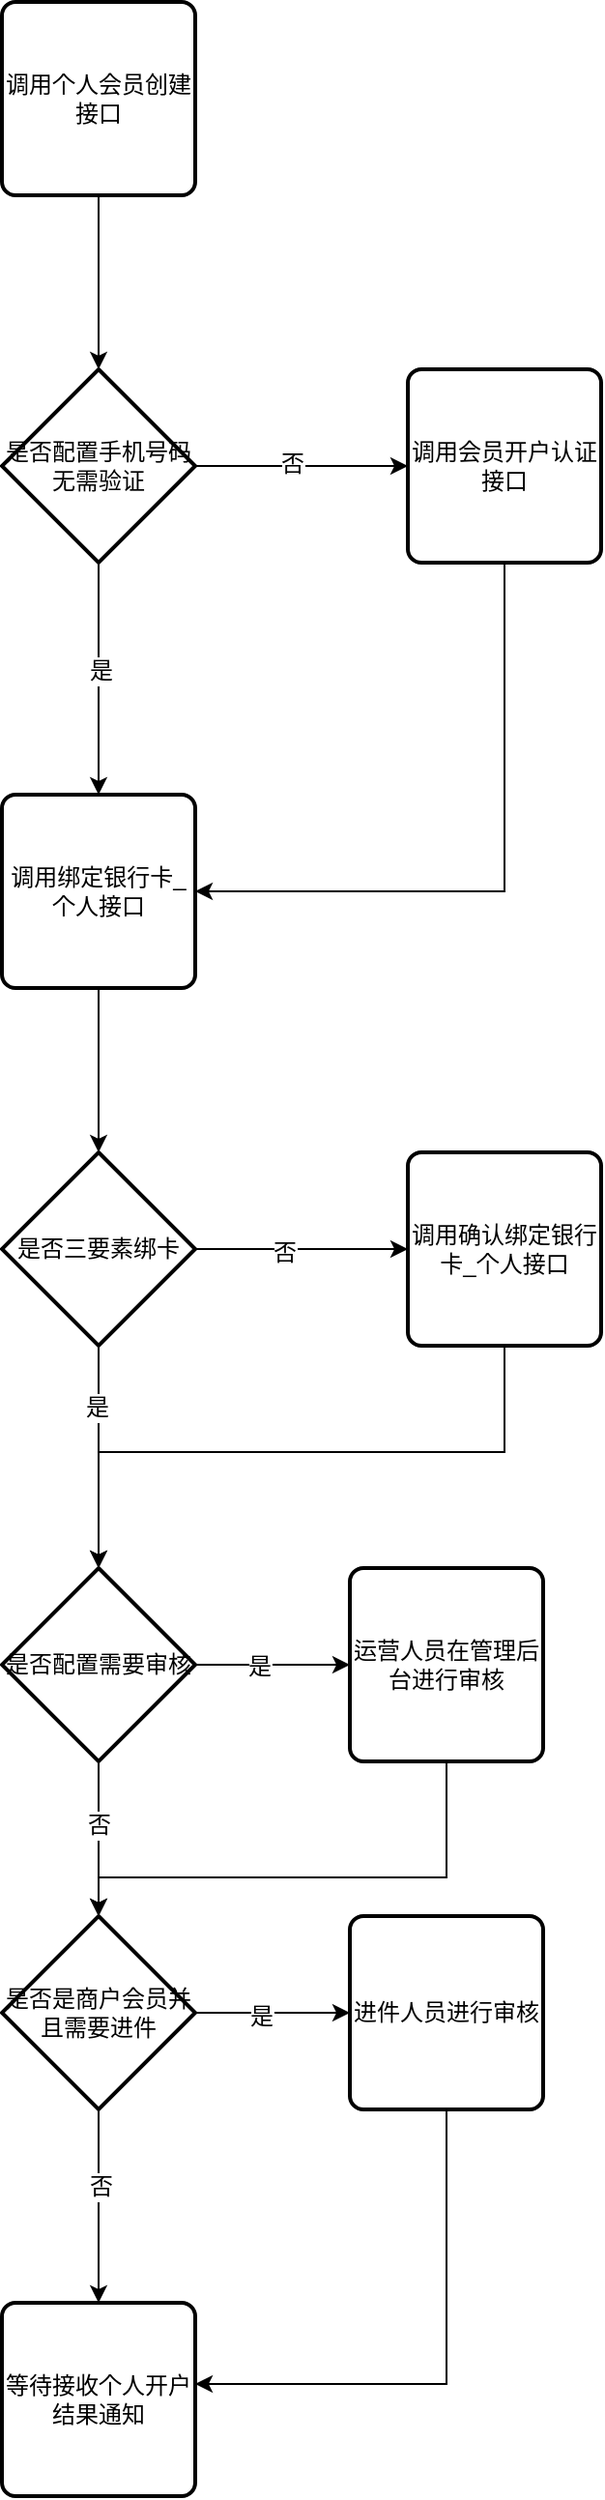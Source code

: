 <mxfile version="12.1.8" type="github" pages="2">
  <diagram id="_RE_5iFHfkcYcvLPGnha" name="个人会员">
    <mxGraphModel dx="1172" dy="600" grid="1" gridSize="10" guides="1" tooltips="1" connect="1" arrows="1" fold="1" page="1" pageScale="1" pageWidth="827" pageHeight="1169" math="0" shadow="0">
      <root>
        <mxCell id="0"/>
        <mxCell id="1" parent="0"/>
        <mxCell id="LwwBDkgkIhJa3WMhhJVJ-3" style="edgeStyle=orthogonalEdgeStyle;rounded=0;orthogonalLoop=1;jettySize=auto;html=1;entryX=0.5;entryY=0;entryDx=0;entryDy=0;entryPerimeter=0;" parent="1" source="LwwBDkgkIhJa3WMhhJVJ-1" target="LwwBDkgkIhJa3WMhhJVJ-2" edge="1">
          <mxGeometry relative="1" as="geometry"/>
        </mxCell>
        <mxCell id="LwwBDkgkIhJa3WMhhJVJ-1" value="调用个人会员创建接口" style="rounded=1;whiteSpace=wrap;html=1;absoluteArcSize=1;arcSize=14;strokeWidth=2;" parent="1" vertex="1">
          <mxGeometry x="260" y="40" width="100" height="100" as="geometry"/>
        </mxCell>
        <mxCell id="LwwBDkgkIhJa3WMhhJVJ-5" style="edgeStyle=orthogonalEdgeStyle;rounded=0;orthogonalLoop=1;jettySize=auto;html=1;entryX=0;entryY=0.5;entryDx=0;entryDy=0;" parent="1" source="LwwBDkgkIhJa3WMhhJVJ-2" target="LwwBDkgkIhJa3WMhhJVJ-4" edge="1">
          <mxGeometry relative="1" as="geometry"/>
        </mxCell>
        <mxCell id="LwwBDkgkIhJa3WMhhJVJ-23" value="否" style="text;html=1;resizable=0;points=[];align=center;verticalAlign=middle;labelBackgroundColor=#ffffff;" parent="LwwBDkgkIhJa3WMhhJVJ-5" vertex="1" connectable="0">
          <mxGeometry x="-0.091" y="1" relative="1" as="geometry">
            <mxPoint as="offset"/>
          </mxGeometry>
        </mxCell>
        <mxCell id="LwwBDkgkIhJa3WMhhJVJ-7" style="edgeStyle=orthogonalEdgeStyle;rounded=0;orthogonalLoop=1;jettySize=auto;html=1;" parent="1" source="LwwBDkgkIhJa3WMhhJVJ-2" target="LwwBDkgkIhJa3WMhhJVJ-6" edge="1">
          <mxGeometry relative="1" as="geometry"/>
        </mxCell>
        <mxCell id="LwwBDkgkIhJa3WMhhJVJ-24" value="是" style="text;html=1;resizable=0;points=[];align=center;verticalAlign=middle;labelBackgroundColor=#ffffff;" parent="LwwBDkgkIhJa3WMhhJVJ-7" vertex="1" connectable="0">
          <mxGeometry x="-0.067" y="1" relative="1" as="geometry">
            <mxPoint as="offset"/>
          </mxGeometry>
        </mxCell>
        <mxCell id="LwwBDkgkIhJa3WMhhJVJ-2" value="是否配置手机号码无需验证" style="strokeWidth=2;html=1;shape=mxgraph.flowchart.decision;whiteSpace=wrap;" parent="1" vertex="1">
          <mxGeometry x="260" y="230" width="100" height="100" as="geometry"/>
        </mxCell>
        <mxCell id="LwwBDkgkIhJa3WMhhJVJ-11" style="edgeStyle=orthogonalEdgeStyle;rounded=0;orthogonalLoop=1;jettySize=auto;html=1;entryX=1;entryY=0.5;entryDx=0;entryDy=0;" parent="1" source="LwwBDkgkIhJa3WMhhJVJ-4" target="LwwBDkgkIhJa3WMhhJVJ-6" edge="1">
          <mxGeometry relative="1" as="geometry">
            <Array as="points">
              <mxPoint x="520" y="500"/>
            </Array>
          </mxGeometry>
        </mxCell>
        <mxCell id="LwwBDkgkIhJa3WMhhJVJ-4" value="调用会员开户认证接口" style="rounded=1;whiteSpace=wrap;html=1;absoluteArcSize=1;arcSize=14;strokeWidth=2;" parent="1" vertex="1">
          <mxGeometry x="470" y="230" width="100" height="100" as="geometry"/>
        </mxCell>
        <mxCell id="iAgpnSeQ38nsZxshlyUb-2" style="edgeStyle=orthogonalEdgeStyle;rounded=0;orthogonalLoop=1;jettySize=auto;html=1;entryX=0.5;entryY=0;entryDx=0;entryDy=0;entryPerimeter=0;" edge="1" parent="1" source="LwwBDkgkIhJa3WMhhJVJ-6" target="iAgpnSeQ38nsZxshlyUb-1">
          <mxGeometry relative="1" as="geometry"/>
        </mxCell>
        <mxCell id="LwwBDkgkIhJa3WMhhJVJ-6" value="调用绑定银行卡_个人接口" style="rounded=1;whiteSpace=wrap;html=1;absoluteArcSize=1;arcSize=14;strokeWidth=2;" parent="1" vertex="1">
          <mxGeometry x="260" y="450" width="100" height="100" as="geometry"/>
        </mxCell>
        <mxCell id="LwwBDkgkIhJa3WMhhJVJ-12" style="edgeStyle=orthogonalEdgeStyle;rounded=0;orthogonalLoop=1;jettySize=auto;html=1;" parent="1" source="LwwBDkgkIhJa3WMhhJVJ-8" target="LwwBDkgkIhJa3WMhhJVJ-10" edge="1">
          <mxGeometry relative="1" as="geometry">
            <Array as="points">
              <mxPoint x="520" y="790"/>
              <mxPoint x="310" y="790"/>
            </Array>
          </mxGeometry>
        </mxCell>
        <mxCell id="LwwBDkgkIhJa3WMhhJVJ-8" value="调用确认绑定银行卡_个人接口" style="rounded=1;whiteSpace=wrap;html=1;absoluteArcSize=1;arcSize=14;strokeWidth=2;" parent="1" vertex="1">
          <mxGeometry x="470" y="635" width="100" height="100" as="geometry"/>
        </mxCell>
        <mxCell id="LwwBDkgkIhJa3WMhhJVJ-14" value="" style="edgeStyle=orthogonalEdgeStyle;rounded=0;orthogonalLoop=1;jettySize=auto;html=1;" parent="1" source="LwwBDkgkIhJa3WMhhJVJ-10" edge="1">
          <mxGeometry relative="1" as="geometry">
            <mxPoint x="440" y="900" as="targetPoint"/>
          </mxGeometry>
        </mxCell>
        <mxCell id="LwwBDkgkIhJa3WMhhJVJ-16" value="是" style="text;html=1;resizable=0;points=[];align=center;verticalAlign=middle;labelBackgroundColor=#ffffff;" parent="LwwBDkgkIhJa3WMhhJVJ-14" vertex="1" connectable="0">
          <mxGeometry x="-0.175" y="-1" relative="1" as="geometry">
            <mxPoint as="offset"/>
          </mxGeometry>
        </mxCell>
        <mxCell id="Qdpe9cmsCWd7SJbPGSpJ-2" value="" style="edgeStyle=orthogonalEdgeStyle;rounded=0;orthogonalLoop=1;jettySize=auto;html=1;" edge="1" parent="1" source="LwwBDkgkIhJa3WMhhJVJ-10" target="Qdpe9cmsCWd7SJbPGSpJ-1">
          <mxGeometry relative="1" as="geometry"/>
        </mxCell>
        <mxCell id="Qdpe9cmsCWd7SJbPGSpJ-6" value="否" style="text;html=1;resizable=0;points=[];align=center;verticalAlign=middle;labelBackgroundColor=#ffffff;" vertex="1" connectable="0" parent="Qdpe9cmsCWd7SJbPGSpJ-2">
          <mxGeometry x="-0.175" relative="1" as="geometry">
            <mxPoint as="offset"/>
          </mxGeometry>
        </mxCell>
        <mxCell id="LwwBDkgkIhJa3WMhhJVJ-10" value="是否配置需要审核" style="strokeWidth=2;html=1;shape=mxgraph.flowchart.decision;whiteSpace=wrap;" parent="1" vertex="1">
          <mxGeometry x="260" y="850" width="100" height="100" as="geometry"/>
        </mxCell>
        <mxCell id="Qdpe9cmsCWd7SJbPGSpJ-4" style="edgeStyle=orthogonalEdgeStyle;rounded=0;orthogonalLoop=1;jettySize=auto;html=1;" edge="1" parent="1" source="Qdpe9cmsCWd7SJbPGSpJ-1" target="Qdpe9cmsCWd7SJbPGSpJ-3">
          <mxGeometry relative="1" as="geometry"/>
        </mxCell>
        <mxCell id="Qdpe9cmsCWd7SJbPGSpJ-5" value="是" style="text;html=1;resizable=0;points=[];align=center;verticalAlign=middle;labelBackgroundColor=#ffffff;" vertex="1" connectable="0" parent="Qdpe9cmsCWd7SJbPGSpJ-4">
          <mxGeometry x="-0.15" y="-2" relative="1" as="geometry">
            <mxPoint as="offset"/>
          </mxGeometry>
        </mxCell>
        <mxCell id="Qdpe9cmsCWd7SJbPGSpJ-8" style="edgeStyle=orthogonalEdgeStyle;rounded=0;orthogonalLoop=1;jettySize=auto;html=1;entryX=0.5;entryY=0;entryDx=0;entryDy=0;" edge="1" parent="1" source="Qdpe9cmsCWd7SJbPGSpJ-1" target="LwwBDkgkIhJa3WMhhJVJ-19">
          <mxGeometry relative="1" as="geometry"/>
        </mxCell>
        <mxCell id="Qdpe9cmsCWd7SJbPGSpJ-9" value="否" style="text;html=1;resizable=0;points=[];align=center;verticalAlign=middle;labelBackgroundColor=#ffffff;" vertex="1" connectable="0" parent="Qdpe9cmsCWd7SJbPGSpJ-8">
          <mxGeometry x="-0.2" y="1" relative="1" as="geometry">
            <mxPoint as="offset"/>
          </mxGeometry>
        </mxCell>
        <mxCell id="Qdpe9cmsCWd7SJbPGSpJ-1" value="是否是商户会员并且需要进件" style="strokeWidth=2;html=1;shape=mxgraph.flowchart.decision;whiteSpace=wrap;" vertex="1" parent="1">
          <mxGeometry x="260" y="1030" width="100" height="100" as="geometry"/>
        </mxCell>
        <mxCell id="Qdpe9cmsCWd7SJbPGSpJ-7" style="edgeStyle=orthogonalEdgeStyle;rounded=0;orthogonalLoop=1;jettySize=auto;html=1;entryX=0.5;entryY=0;entryDx=0;entryDy=0;entryPerimeter=0;" edge="1" parent="1" source="LwwBDkgkIhJa3WMhhJVJ-15" target="Qdpe9cmsCWd7SJbPGSpJ-1">
          <mxGeometry relative="1" as="geometry">
            <Array as="points">
              <mxPoint x="490" y="1010"/>
              <mxPoint x="310" y="1010"/>
            </Array>
          </mxGeometry>
        </mxCell>
        <mxCell id="LwwBDkgkIhJa3WMhhJVJ-15" value="运营人员在管理后台进行审核" style="rounded=1;whiteSpace=wrap;html=1;absoluteArcSize=1;arcSize=14;strokeWidth=2;" parent="1" vertex="1">
          <mxGeometry x="440" y="850" width="100" height="100" as="geometry"/>
        </mxCell>
        <mxCell id="LwwBDkgkIhJa3WMhhJVJ-19" value="等待接收个人开户结果通知" style="rounded=1;whiteSpace=wrap;html=1;absoluteArcSize=1;arcSize=14;strokeWidth=2;" parent="1" vertex="1">
          <mxGeometry x="260" y="1230" width="100" height="100" as="geometry"/>
        </mxCell>
        <mxCell id="Qdpe9cmsCWd7SJbPGSpJ-10" style="edgeStyle=orthogonalEdgeStyle;rounded=0;orthogonalLoop=1;jettySize=auto;html=1;entryX=1;entryY=0.42;entryDx=0;entryDy=0;entryPerimeter=0;" edge="1" parent="1" source="Qdpe9cmsCWd7SJbPGSpJ-3" target="LwwBDkgkIhJa3WMhhJVJ-19">
          <mxGeometry relative="1" as="geometry">
            <Array as="points">
              <mxPoint x="490" y="1272"/>
            </Array>
          </mxGeometry>
        </mxCell>
        <mxCell id="Qdpe9cmsCWd7SJbPGSpJ-3" value="进件人员进行审核" style="rounded=1;whiteSpace=wrap;html=1;absoluteArcSize=1;arcSize=14;strokeWidth=2;" vertex="1" parent="1">
          <mxGeometry x="440" y="1030" width="100" height="100" as="geometry"/>
        </mxCell>
        <mxCell id="iAgpnSeQ38nsZxshlyUb-3" style="edgeStyle=orthogonalEdgeStyle;rounded=0;orthogonalLoop=1;jettySize=auto;html=1;entryX=0;entryY=0.5;entryDx=0;entryDy=0;" edge="1" parent="1" source="iAgpnSeQ38nsZxshlyUb-1" target="LwwBDkgkIhJa3WMhhJVJ-8">
          <mxGeometry relative="1" as="geometry"/>
        </mxCell>
        <mxCell id="iAgpnSeQ38nsZxshlyUb-4" value="否" style="text;html=1;resizable=0;points=[];align=center;verticalAlign=middle;labelBackgroundColor=#ffffff;" vertex="1" connectable="0" parent="iAgpnSeQ38nsZxshlyUb-3">
          <mxGeometry x="-0.164" y="-2" relative="1" as="geometry">
            <mxPoint as="offset"/>
          </mxGeometry>
        </mxCell>
        <mxCell id="iAgpnSeQ38nsZxshlyUb-5" style="edgeStyle=orthogonalEdgeStyle;rounded=0;orthogonalLoop=1;jettySize=auto;html=1;entryX=0.5;entryY=0;entryDx=0;entryDy=0;entryPerimeter=0;" edge="1" parent="1" source="iAgpnSeQ38nsZxshlyUb-1" target="LwwBDkgkIhJa3WMhhJVJ-10">
          <mxGeometry relative="1" as="geometry"/>
        </mxCell>
        <mxCell id="iAgpnSeQ38nsZxshlyUb-6" value="是" style="text;html=1;resizable=0;points=[];align=center;verticalAlign=middle;labelBackgroundColor=#ffffff;" vertex="1" connectable="0" parent="iAgpnSeQ38nsZxshlyUb-5">
          <mxGeometry x="-0.444" y="-1" relative="1" as="geometry">
            <mxPoint as="offset"/>
          </mxGeometry>
        </mxCell>
        <mxCell id="iAgpnSeQ38nsZxshlyUb-1" value="是否三要素绑卡" style="strokeWidth=2;html=1;shape=mxgraph.flowchart.decision;whiteSpace=wrap;" vertex="1" parent="1">
          <mxGeometry x="260" y="635" width="100" height="100" as="geometry"/>
        </mxCell>
      </root>
    </mxGraphModel>
  </diagram>
  <diagram id="afDi7HYOYn75Juvx1Z-a" name="企业会员/个体工商户">
    <mxGraphModel dx="1999" dy="1769" grid="1" gridSize="10" guides="1" tooltips="1" connect="1" arrows="1" fold="1" page="1" pageScale="1" pageWidth="827" pageHeight="1169" math="0" shadow="0">
      <root>
        <mxCell id="NxBSOYPzbR3oFhZ4Jm8O-0"/>
        <mxCell id="NxBSOYPzbR3oFhZ4Jm8O-1" parent="NxBSOYPzbR3oFhZ4Jm8O-0"/>
        <mxCell id="NxBSOYPzbR3oFhZ4Jm8O-2" style="edgeStyle=orthogonalEdgeStyle;rounded=0;orthogonalLoop=1;jettySize=auto;html=1;entryX=0.5;entryY=0;entryDx=0;entryDy=0;entryPerimeter=0;" parent="NxBSOYPzbR3oFhZ4Jm8O-1" source="NxBSOYPzbR3oFhZ4Jm8O-3" target="NxBSOYPzbR3oFhZ4Jm8O-8" edge="1">
          <mxGeometry relative="1" as="geometry"/>
        </mxCell>
        <mxCell id="NxBSOYPzbR3oFhZ4Jm8O-3" value="调用企业会员/个体工商户创建接口" style="rounded=1;whiteSpace=wrap;html=1;absoluteArcSize=1;arcSize=14;strokeWidth=2;" parent="NxBSOYPzbR3oFhZ4Jm8O-1" vertex="1">
          <mxGeometry x="300" y="-100" width="100" height="100" as="geometry"/>
        </mxCell>
        <mxCell id="NxBSOYPzbR3oFhZ4Jm8O-4" style="edgeStyle=orthogonalEdgeStyle;rounded=0;orthogonalLoop=1;jettySize=auto;html=1;entryX=0;entryY=0.5;entryDx=0;entryDy=0;" parent="NxBSOYPzbR3oFhZ4Jm8O-1" source="NxBSOYPzbR3oFhZ4Jm8O-8" target="NxBSOYPzbR3oFhZ4Jm8O-10" edge="1">
          <mxGeometry relative="1" as="geometry"/>
        </mxCell>
        <mxCell id="NxBSOYPzbR3oFhZ4Jm8O-5" value="否" style="text;html=1;resizable=0;points=[];align=center;verticalAlign=middle;labelBackgroundColor=#ffffff;" parent="NxBSOYPzbR3oFhZ4Jm8O-4" vertex="1" connectable="0">
          <mxGeometry x="-0.091" y="1" relative="1" as="geometry">
            <mxPoint as="offset"/>
          </mxGeometry>
        </mxCell>
        <mxCell id="NxBSOYPzbR3oFhZ4Jm8O-25" value="" style="edgeStyle=orthogonalEdgeStyle;rounded=0;orthogonalLoop=1;jettySize=auto;html=1;" parent="NxBSOYPzbR3oFhZ4Jm8O-1" source="NxBSOYPzbR3oFhZ4Jm8O-8" target="NxBSOYPzbR3oFhZ4Jm8O-24" edge="1">
          <mxGeometry relative="1" as="geometry"/>
        </mxCell>
        <mxCell id="NxBSOYPzbR3oFhZ4Jm8O-27" value="是" style="text;html=1;resizable=0;points=[];align=center;verticalAlign=middle;labelBackgroundColor=#ffffff;" parent="NxBSOYPzbR3oFhZ4Jm8O-25" vertex="1" connectable="0">
          <mxGeometry x="-0.25" y="1" relative="1" as="geometry">
            <mxPoint as="offset"/>
          </mxGeometry>
        </mxCell>
        <mxCell id="NxBSOYPzbR3oFhZ4Jm8O-8" value="是否配置手机号码无需验证" style="strokeWidth=2;html=1;shape=mxgraph.flowchart.decision;whiteSpace=wrap;" parent="NxBSOYPzbR3oFhZ4Jm8O-1" vertex="1">
          <mxGeometry x="300" y="90" width="100" height="100" as="geometry"/>
        </mxCell>
        <mxCell id="NxBSOYPzbR3oFhZ4Jm8O-26" style="edgeStyle=orthogonalEdgeStyle;rounded=0;orthogonalLoop=1;jettySize=auto;html=1;" parent="NxBSOYPzbR3oFhZ4Jm8O-1" source="NxBSOYPzbR3oFhZ4Jm8O-24" target="NxBSOYPzbR3oFhZ4Jm8O-12" edge="1">
          <mxGeometry relative="1" as="geometry"/>
        </mxCell>
        <mxCell id="NxBSOYPzbR3oFhZ4Jm8O-31" value="否" style="text;html=1;resizable=0;points=[];align=center;verticalAlign=middle;labelBackgroundColor=#ffffff;" parent="NxBSOYPzbR3oFhZ4Jm8O-26" vertex="1" connectable="0">
          <mxGeometry x="-0.04" y="1" relative="1" as="geometry">
            <mxPoint as="offset"/>
          </mxGeometry>
        </mxCell>
        <mxCell id="NxBSOYPzbR3oFhZ4Jm8O-29" style="edgeStyle=orthogonalEdgeStyle;rounded=0;orthogonalLoop=1;jettySize=auto;html=1;entryX=0;entryY=0.5;entryDx=0;entryDy=0;" parent="NxBSOYPzbR3oFhZ4Jm8O-1" source="NxBSOYPzbR3oFhZ4Jm8O-24" target="NxBSOYPzbR3oFhZ4Jm8O-28" edge="1">
          <mxGeometry relative="1" as="geometry"/>
        </mxCell>
        <mxCell id="NxBSOYPzbR3oFhZ4Jm8O-30" value="是" style="text;html=1;resizable=0;points=[];align=center;verticalAlign=middle;labelBackgroundColor=#ffffff;" parent="NxBSOYPzbR3oFhZ4Jm8O-29" vertex="1" connectable="0">
          <mxGeometry x="-0.02" y="1" relative="1" as="geometry">
            <mxPoint as="offset"/>
          </mxGeometry>
        </mxCell>
        <mxCell id="NxBSOYPzbR3oFhZ4Jm8O-24" value="是否是对公绑卡" style="strokeWidth=2;html=1;shape=mxgraph.flowchart.decision;whiteSpace=wrap;" parent="NxBSOYPzbR3oFhZ4Jm8O-1" vertex="1">
          <mxGeometry x="300" y="270" width="100" height="100" as="geometry"/>
        </mxCell>
        <mxCell id="NxBSOYPzbR3oFhZ4Jm8O-9" style="edgeStyle=orthogonalEdgeStyle;rounded=0;orthogonalLoop=1;jettySize=auto;html=1;entryX=0.5;entryY=0;entryDx=0;entryDy=0;entryPerimeter=0;" parent="NxBSOYPzbR3oFhZ4Jm8O-1" source="NxBSOYPzbR3oFhZ4Jm8O-10" edge="1" target="NxBSOYPzbR3oFhZ4Jm8O-24">
          <mxGeometry relative="1" as="geometry">
            <Array as="points">
              <mxPoint x="560" y="250"/>
              <mxPoint x="350" y="250"/>
            </Array>
            <mxPoint x="350" y="250" as="targetPoint"/>
          </mxGeometry>
        </mxCell>
        <mxCell id="NxBSOYPzbR3oFhZ4Jm8O-10" value="调用会员开户认证接口" style="rounded=1;whiteSpace=wrap;html=1;absoluteArcSize=1;arcSize=14;strokeWidth=2;" parent="NxBSOYPzbR3oFhZ4Jm8O-1" vertex="1">
          <mxGeometry x="510" y="90" width="100" height="100" as="geometry"/>
        </mxCell>
        <mxCell id="n9a_lID8I-k6y1ltIH6--1" style="edgeStyle=orthogonalEdgeStyle;rounded=0;orthogonalLoop=1;jettySize=auto;html=1;" edge="1" parent="NxBSOYPzbR3oFhZ4Jm8O-1" source="NxBSOYPzbR3oFhZ4Jm8O-12" target="n9a_lID8I-k6y1ltIH6--0">
          <mxGeometry relative="1" as="geometry"/>
        </mxCell>
        <mxCell id="NxBSOYPzbR3oFhZ4Jm8O-12" value="调用绑定银行卡_个人接口" style="rounded=1;whiteSpace=wrap;html=1;absoluteArcSize=1;arcSize=14;strokeWidth=2;" parent="NxBSOYPzbR3oFhZ4Jm8O-1" vertex="1">
          <mxGeometry x="100" y="270" width="100" height="100" as="geometry"/>
        </mxCell>
        <mxCell id="NxBSOYPzbR3oFhZ4Jm8O-13" style="edgeStyle=orthogonalEdgeStyle;rounded=0;orthogonalLoop=1;jettySize=auto;html=1;" parent="NxBSOYPzbR3oFhZ4Jm8O-1" source="NxBSOYPzbR3oFhZ4Jm8O-14" target="NxBSOYPzbR3oFhZ4Jm8O-19" edge="1">
          <mxGeometry relative="1" as="geometry">
            <Array as="points">
              <mxPoint x="-50" y="630"/>
              <mxPoint x="340" y="630"/>
            </Array>
          </mxGeometry>
        </mxCell>
        <mxCell id="NxBSOYPzbR3oFhZ4Jm8O-14" value="调用确认绑定银行卡_个人接口" style="rounded=1;whiteSpace=wrap;html=1;absoluteArcSize=1;arcSize=14;strokeWidth=2;" parent="NxBSOYPzbR3oFhZ4Jm8O-1" vertex="1">
          <mxGeometry x="-100" y="450" width="100" height="100" as="geometry"/>
        </mxCell>
        <mxCell id="NxBSOYPzbR3oFhZ4Jm8O-15" value="" style="edgeStyle=orthogonalEdgeStyle;rounded=0;orthogonalLoop=1;jettySize=auto;html=1;" parent="NxBSOYPzbR3oFhZ4Jm8O-1" source="NxBSOYPzbR3oFhZ4Jm8O-19" edge="1">
          <mxGeometry relative="1" as="geometry">
            <mxPoint x="470" y="780" as="targetPoint"/>
          </mxGeometry>
        </mxCell>
        <mxCell id="NxBSOYPzbR3oFhZ4Jm8O-16" value="是" style="text;html=1;resizable=0;points=[];align=center;verticalAlign=middle;labelBackgroundColor=#ffffff;" parent="NxBSOYPzbR3oFhZ4Jm8O-15" vertex="1" connectable="0">
          <mxGeometry x="-0.175" y="-1" relative="1" as="geometry">
            <mxPoint as="offset"/>
          </mxGeometry>
        </mxCell>
        <mxCell id="NxBSOYPzbR3oFhZ4Jm8O-17" style="edgeStyle=orthogonalEdgeStyle;rounded=0;orthogonalLoop=1;jettySize=auto;html=1;entryX=0.5;entryY=0;entryDx=0;entryDy=0;entryPerimeter=0;" parent="NxBSOYPzbR3oFhZ4Jm8O-1" source="NxBSOYPzbR3oFhZ4Jm8O-19" target="BfyMKSCeKeO-9gGqPY-W-0" edge="1">
          <mxGeometry relative="1" as="geometry"/>
        </mxCell>
        <mxCell id="NxBSOYPzbR3oFhZ4Jm8O-18" value="否" style="text;html=1;resizable=0;points=[];align=center;verticalAlign=middle;labelBackgroundColor=#ffffff;" parent="NxBSOYPzbR3oFhZ4Jm8O-17" vertex="1" connectable="0">
          <mxGeometry x="-0.151" y="1" relative="1" as="geometry">
            <mxPoint as="offset"/>
          </mxGeometry>
        </mxCell>
        <mxCell id="NxBSOYPzbR3oFhZ4Jm8O-19" value="是否配置需要审核" style="strokeWidth=2;html=1;shape=mxgraph.flowchart.decision;whiteSpace=wrap;" parent="NxBSOYPzbR3oFhZ4Jm8O-1" vertex="1">
          <mxGeometry x="290" y="730" width="100" height="100" as="geometry"/>
        </mxCell>
        <mxCell id="NxBSOYPzbR3oFhZ4Jm8O-20" style="edgeStyle=orthogonalEdgeStyle;rounded=0;orthogonalLoop=1;jettySize=auto;html=1;entryX=0.5;entryY=0;entryDx=0;entryDy=0;entryPerimeter=0;" parent="NxBSOYPzbR3oFhZ4Jm8O-1" source="NxBSOYPzbR3oFhZ4Jm8O-21" target="BfyMKSCeKeO-9gGqPY-W-0" edge="1">
          <mxGeometry relative="1" as="geometry">
            <Array as="points">
              <mxPoint x="520" y="910"/>
              <mxPoint x="340" y="910"/>
            </Array>
          </mxGeometry>
        </mxCell>
        <mxCell id="NxBSOYPzbR3oFhZ4Jm8O-21" value="运营人员在管理后台进行审核" style="rounded=1;whiteSpace=wrap;html=1;absoluteArcSize=1;arcSize=14;strokeWidth=2;" parent="NxBSOYPzbR3oFhZ4Jm8O-1" vertex="1">
          <mxGeometry x="470" y="730" width="100" height="100" as="geometry"/>
        </mxCell>
        <mxCell id="NxBSOYPzbR3oFhZ4Jm8O-22" value="等待接收企业/个体工商户开户结果通知" style="rounded=1;whiteSpace=wrap;html=1;absoluteArcSize=1;arcSize=14;strokeWidth=2;" parent="NxBSOYPzbR3oFhZ4Jm8O-1" vertex="1">
          <mxGeometry x="290" y="1110" width="100" height="100" as="geometry"/>
        </mxCell>
        <mxCell id="NxBSOYPzbR3oFhZ4Jm8O-33" value="" style="edgeStyle=orthogonalEdgeStyle;rounded=0;orthogonalLoop=1;jettySize=auto;html=1;entryX=0.5;entryY=0;entryDx=0;entryDy=0;entryPerimeter=0;" parent="NxBSOYPzbR3oFhZ4Jm8O-1" source="NxBSOYPzbR3oFhZ4Jm8O-28" target="NxBSOYPzbR3oFhZ4Jm8O-19" edge="1">
          <mxGeometry relative="1" as="geometry">
            <mxPoint x="550" y="450" as="targetPoint"/>
            <Array as="points">
              <mxPoint x="550" y="630"/>
              <mxPoint x="340" y="630"/>
            </Array>
          </mxGeometry>
        </mxCell>
        <mxCell id="NxBSOYPzbR3oFhZ4Jm8O-28" value="调用首笔支付认证_企业接口" style="rounded=1;whiteSpace=wrap;html=1;absoluteArcSize=1;arcSize=14;strokeWidth=2;" parent="NxBSOYPzbR3oFhZ4Jm8O-1" vertex="1">
          <mxGeometry x="500" y="270" width="100" height="100" as="geometry"/>
        </mxCell>
        <mxCell id="n9a_lID8I-k6y1ltIH6--2" style="edgeStyle=orthogonalEdgeStyle;rounded=0;orthogonalLoop=1;jettySize=auto;html=1;entryX=1;entryY=0.5;entryDx=0;entryDy=0;" edge="1" parent="NxBSOYPzbR3oFhZ4Jm8O-1" source="n9a_lID8I-k6y1ltIH6--0" target="NxBSOYPzbR3oFhZ4Jm8O-14">
          <mxGeometry relative="1" as="geometry"/>
        </mxCell>
        <mxCell id="n9a_lID8I-k6y1ltIH6--3" value="否" style="text;html=1;resizable=0;points=[];align=center;verticalAlign=middle;labelBackgroundColor=#ffffff;" vertex="1" connectable="0" parent="n9a_lID8I-k6y1ltIH6--2">
          <mxGeometry x="-0.02" y="-1" relative="1" as="geometry">
            <mxPoint as="offset"/>
          </mxGeometry>
        </mxCell>
        <mxCell id="n9a_lID8I-k6y1ltIH6--4" style="edgeStyle=orthogonalEdgeStyle;rounded=0;orthogonalLoop=1;jettySize=auto;html=1;entryX=0.5;entryY=0;entryDx=0;entryDy=0;entryPerimeter=0;" edge="1" parent="NxBSOYPzbR3oFhZ4Jm8O-1" source="n9a_lID8I-k6y1ltIH6--0" target="NxBSOYPzbR3oFhZ4Jm8O-19">
          <mxGeometry relative="1" as="geometry">
            <mxPoint x="340" y="840" as="targetPoint"/>
            <Array as="points">
              <mxPoint x="150" y="630"/>
              <mxPoint x="340" y="630"/>
            </Array>
          </mxGeometry>
        </mxCell>
        <mxCell id="n9a_lID8I-k6y1ltIH6--5" value="否" style="text;html=1;resizable=0;points=[];align=center;verticalAlign=middle;labelBackgroundColor=#ffffff;" vertex="1" connectable="0" parent="n9a_lID8I-k6y1ltIH6--4">
          <mxGeometry x="-0.767" relative="1" as="geometry">
            <mxPoint as="offset"/>
          </mxGeometry>
        </mxCell>
        <mxCell id="n9a_lID8I-k6y1ltIH6--0" value="是否是三要素绑卡" style="strokeWidth=2;html=1;shape=mxgraph.flowchart.decision;whiteSpace=wrap;" vertex="1" parent="NxBSOYPzbR3oFhZ4Jm8O-1">
          <mxGeometry x="100" y="450" width="100" height="100" as="geometry"/>
        </mxCell>
        <mxCell id="rhl6gnpdfg4aoPMaHZXe-0" style="edgeStyle=orthogonalEdgeStyle;rounded=0;orthogonalLoop=1;jettySize=auto;html=1;entryX=0.5;entryY=0;entryDx=0;entryDy=0;" edge="1" parent="NxBSOYPzbR3oFhZ4Jm8O-1" source="BfyMKSCeKeO-9gGqPY-W-0" target="NxBSOYPzbR3oFhZ4Jm8O-22">
          <mxGeometry relative="1" as="geometry"/>
        </mxCell>
        <mxCell id="rhl6gnpdfg4aoPMaHZXe-1" value="否" style="text;html=1;resizable=0;points=[];align=center;verticalAlign=middle;labelBackgroundColor=#ffffff;" vertex="1" connectable="0" parent="rhl6gnpdfg4aoPMaHZXe-0">
          <mxGeometry x="-0.375" y="-1" relative="1" as="geometry">
            <mxPoint as="offset"/>
          </mxGeometry>
        </mxCell>
        <mxCell id="oJnYgfDkLoGl0_wDTgHt-1" style="edgeStyle=orthogonalEdgeStyle;rounded=0;orthogonalLoop=1;jettySize=auto;html=1;entryX=0;entryY=0.5;entryDx=0;entryDy=0;" edge="1" parent="NxBSOYPzbR3oFhZ4Jm8O-1" source="BfyMKSCeKeO-9gGqPY-W-0" target="oJnYgfDkLoGl0_wDTgHt-0">
          <mxGeometry relative="1" as="geometry"/>
        </mxCell>
        <mxCell id="BfyMKSCeKeO-9gGqPY-W-0" value="是否是商户会员并且需要进件" style="strokeWidth=2;html=1;shape=mxgraph.flowchart.decision;whiteSpace=wrap;" vertex="1" parent="NxBSOYPzbR3oFhZ4Jm8O-1">
          <mxGeometry x="290" y="930" width="100" height="100" as="geometry"/>
        </mxCell>
        <mxCell id="oJnYgfDkLoGl0_wDTgHt-2" style="edgeStyle=orthogonalEdgeStyle;rounded=0;orthogonalLoop=1;jettySize=auto;html=1;entryX=1;entryY=0.5;entryDx=0;entryDy=0;" edge="1" parent="NxBSOYPzbR3oFhZ4Jm8O-1" source="oJnYgfDkLoGl0_wDTgHt-0" target="NxBSOYPzbR3oFhZ4Jm8O-22">
          <mxGeometry relative="1" as="geometry">
            <Array as="points">
              <mxPoint x="510" y="1160"/>
            </Array>
          </mxGeometry>
        </mxCell>
        <mxCell id="oJnYgfDkLoGl0_wDTgHt-0" value="进件人员进行审核" style="rounded=1;whiteSpace=wrap;html=1;absoluteArcSize=1;arcSize=14;strokeWidth=2;" vertex="1" parent="NxBSOYPzbR3oFhZ4Jm8O-1">
          <mxGeometry x="460" y="930" width="100" height="100" as="geometry"/>
        </mxCell>
      </root>
    </mxGraphModel>
  </diagram>
</mxfile>
